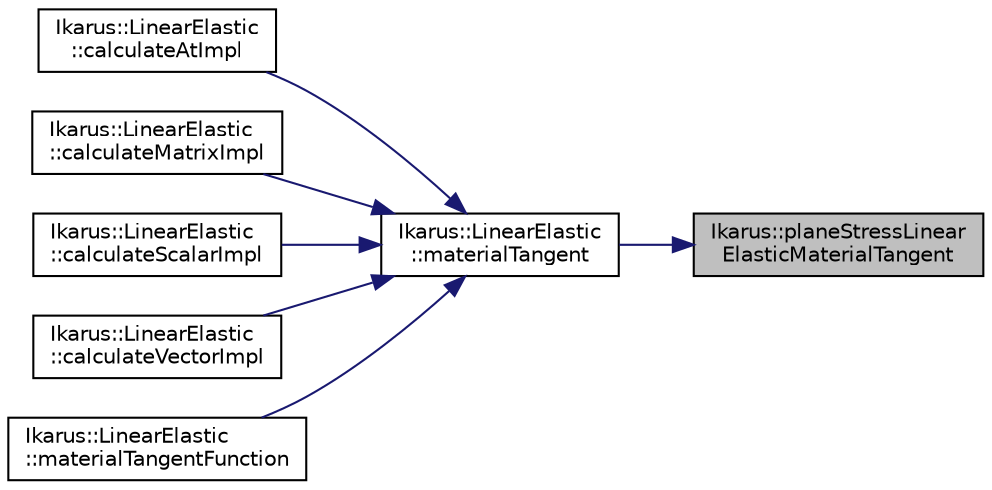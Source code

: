 digraph "Ikarus::planeStressLinearElasticMaterialTangent"
{
 // LATEX_PDF_SIZE
  edge [fontname="Helvetica",fontsize="10",labelfontname="Helvetica",labelfontsize="10"];
  node [fontname="Helvetica",fontsize="10",shape=record];
  rankdir="RL";
  Node1 [label="Ikarus::planeStressLinear\lElasticMaterialTangent",height=0.2,width=0.4,color="black", fillcolor="grey75", style="filled", fontcolor="black",tooltip="Computes the plane stress linear elastic material tangent matrix."];
  Node1 -> Node2 [dir="back",color="midnightblue",fontsize="10",style="solid"];
  Node2 [label="Ikarus::LinearElastic\l::materialTangent",height=0.2,width=0.4,color="black", fillcolor="white", style="filled",URL="$a01432.html#a32bc355c27cc2b9c45bbb04240e3a7d6",tooltip="Gets the material tangent matrix for the linear elastic material."];
  Node2 -> Node3 [dir="back",color="midnightblue",fontsize="10",style="solid"];
  Node3 [label="Ikarus::LinearElastic\l::calculateAtImpl",height=0.2,width=0.4,color="black", fillcolor="white", style="filled",URL="$a01432.html#accd82b0a732d5d95d078da1f68e02049",tooltip="Calculates a requested result at a specific local position."];
  Node2 -> Node4 [dir="back",color="midnightblue",fontsize="10",style="solid"];
  Node4 [label="Ikarus::LinearElastic\l::calculateMatrixImpl",height=0.2,width=0.4,color="black", fillcolor="white", style="filled",URL="$a01432.html#aaccaa2b9ee5c942b6f60d3068aced6e4",tooltip=" "];
  Node2 -> Node5 [dir="back",color="midnightblue",fontsize="10",style="solid"];
  Node5 [label="Ikarus::LinearElastic\l::calculateScalarImpl",height=0.2,width=0.4,color="black", fillcolor="white", style="filled",URL="$a01432.html#a28498b1fc6009e9b9d4def6843885071",tooltip=" "];
  Node2 -> Node6 [dir="back",color="midnightblue",fontsize="10",style="solid"];
  Node6 [label="Ikarus::LinearElastic\l::calculateVectorImpl",height=0.2,width=0.4,color="black", fillcolor="white", style="filled",URL="$a01432.html#a6a8fa2f60b478ea1e11ea863d4436f93",tooltip=" "];
  Node2 -> Node7 [dir="back",color="midnightblue",fontsize="10",style="solid"];
  Node7 [label="Ikarus::LinearElastic\l::materialTangentFunction",height=0.2,width=0.4,color="black", fillcolor="white", style="filled",URL="$a01432.html#a361f115e45db4e44f03b88b5df14264a",tooltip="Gets the material tangent function for the given Requirement."];
}
